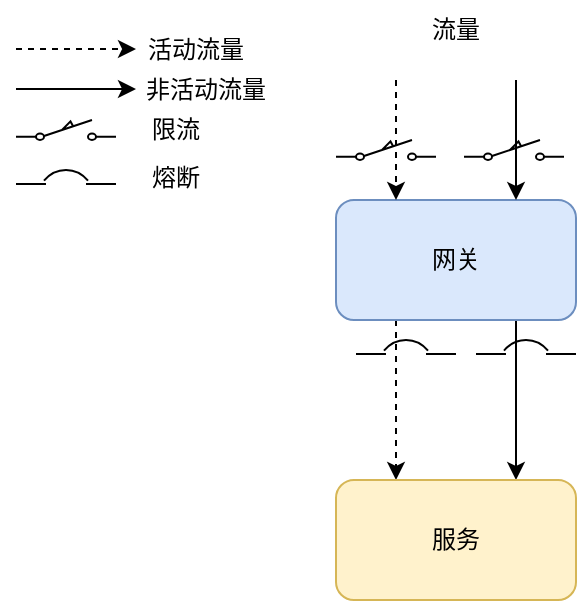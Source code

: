 <mxfile version="20.8.14" type="github">
  <diagram name="第 1 页" id="dETpvl7YbOIHGd4mTYvR">
    <mxGraphModel dx="1050" dy="581" grid="1" gridSize="10" guides="1" tooltips="1" connect="1" arrows="1" fold="1" page="1" pageScale="1" pageWidth="827" pageHeight="1169" math="0" shadow="0">
      <root>
        <mxCell id="0" />
        <mxCell id="1" parent="0" />
        <mxCell id="4rnODzFGi7fGPOygyib4-20" style="edgeStyle=orthogonalEdgeStyle;rounded=0;orthogonalLoop=1;jettySize=auto;html=1;entryX=0.25;entryY=0;entryDx=0;entryDy=0;exitX=0.25;exitY=1;exitDx=0;exitDy=0;dashed=1;" edge="1" parent="1" source="4rnODzFGi7fGPOygyib4-3" target="4rnODzFGi7fGPOygyib4-19">
          <mxGeometry relative="1" as="geometry" />
        </mxCell>
        <mxCell id="4rnODzFGi7fGPOygyib4-21" value="" style="edgeStyle=orthogonalEdgeStyle;rounded=0;orthogonalLoop=1;jettySize=auto;html=1;exitX=0.75;exitY=1;exitDx=0;exitDy=0;entryX=0.75;entryY=0;entryDx=0;entryDy=0;" edge="1" parent="1" source="4rnODzFGi7fGPOygyib4-3" target="4rnODzFGi7fGPOygyib4-19">
          <mxGeometry relative="1" as="geometry" />
        </mxCell>
        <mxCell id="4rnODzFGi7fGPOygyib4-3" value="网关" style="rounded=1;whiteSpace=wrap;html=1;fillColor=#dae8fc;strokeColor=#6c8ebf;" vertex="1" parent="1">
          <mxGeometry x="300" y="210" width="120" height="60" as="geometry" />
        </mxCell>
        <mxCell id="4rnODzFGi7fGPOygyib4-9" value="" style="endArrow=classic;html=1;rounded=0;entryX=0.25;entryY=0;entryDx=0;entryDy=0;startArrow=none;dashed=1;" edge="1" parent="1" target="4rnODzFGi7fGPOygyib4-3">
          <mxGeometry width="50" height="50" relative="1" as="geometry">
            <mxPoint x="330" y="150" as="sourcePoint" />
            <mxPoint x="370" y="130" as="targetPoint" />
          </mxGeometry>
        </mxCell>
        <mxCell id="4rnODzFGi7fGPOygyib4-10" value="流量" style="text;html=1;strokeColor=none;fillColor=none;align=center;verticalAlign=middle;whiteSpace=wrap;rounded=0;" vertex="1" parent="1">
          <mxGeometry x="330" y="110" width="60" height="30" as="geometry" />
        </mxCell>
        <mxCell id="4rnODzFGi7fGPOygyib4-13" value="" style="endArrow=classic;html=1;rounded=0;exitX=0.5;exitY=1;exitDx=0;exitDy=0;dashed=1;" edge="1" parent="1">
          <mxGeometry width="50" height="50" relative="1" as="geometry">
            <mxPoint x="140" y="134.5" as="sourcePoint" />
            <mxPoint x="200" y="134.5" as="targetPoint" />
          </mxGeometry>
        </mxCell>
        <mxCell id="4rnODzFGi7fGPOygyib4-14" value="活动流量" style="text;html=1;strokeColor=none;fillColor=none;align=center;verticalAlign=middle;whiteSpace=wrap;rounded=0;" vertex="1" parent="1">
          <mxGeometry x="200" y="120" width="60" height="30" as="geometry" />
        </mxCell>
        <mxCell id="4rnODzFGi7fGPOygyib4-15" value="" style="endArrow=classic;html=1;rounded=0;exitX=0.5;exitY=1;exitDx=0;exitDy=0;" edge="1" parent="1">
          <mxGeometry width="50" height="50" relative="1" as="geometry">
            <mxPoint x="140" y="154.5" as="sourcePoint" />
            <mxPoint x="200" y="154.5" as="targetPoint" />
          </mxGeometry>
        </mxCell>
        <mxCell id="4rnODzFGi7fGPOygyib4-16" value="非活动流量" style="text;html=1;strokeColor=none;fillColor=none;align=center;verticalAlign=middle;whiteSpace=wrap;rounded=0;" vertex="1" parent="1">
          <mxGeometry x="200" y="140" width="70" height="30" as="geometry" />
        </mxCell>
        <mxCell id="4rnODzFGi7fGPOygyib4-19" value="服务" style="rounded=1;whiteSpace=wrap;html=1;fillColor=#fff2cc;strokeColor=#d6b656;" vertex="1" parent="1">
          <mxGeometry x="300" y="350" width="120" height="60" as="geometry" />
        </mxCell>
        <mxCell id="4rnODzFGi7fGPOygyib4-22" value="" style="pointerEvents=1;verticalLabelPosition=bottom;shadow=0;dashed=0;align=center;html=1;verticalAlign=top;shape=mxgraph.electrical.electro-mechanical.limitSwitch2;elSwitchState=off;" vertex="1" parent="1">
          <mxGeometry x="300" y="180" width="50" height="10" as="geometry" />
        </mxCell>
        <mxCell id="4rnODzFGi7fGPOygyib4-24" value="" style="pointerEvents=1;verticalLabelPosition=bottom;shadow=0;dashed=0;align=center;html=1;verticalAlign=top;shape=mxgraph.electrical.electro-mechanical.limitSwitch2;elSwitchState=off;" vertex="1" parent="1">
          <mxGeometry x="364" y="180" width="50" height="10" as="geometry" />
        </mxCell>
        <mxCell id="4rnODzFGi7fGPOygyib4-26" value="" style="endArrow=classic;html=1;rounded=0;entryX=0.75;entryY=0;entryDx=0;entryDy=0;startArrow=none;" edge="1" parent="1" target="4rnODzFGi7fGPOygyib4-3">
          <mxGeometry width="50" height="50" relative="1" as="geometry">
            <mxPoint x="390" y="150" as="sourcePoint" />
            <mxPoint x="370" y="220" as="targetPoint" />
          </mxGeometry>
        </mxCell>
        <mxCell id="4rnODzFGi7fGPOygyib4-27" value="" style="pointerEvents=1;verticalLabelPosition=bottom;shadow=0;dashed=0;align=center;html=1;verticalAlign=top;shape=mxgraph.electrical.miscellaneous.circuit_breaker;" vertex="1" parent="1">
          <mxGeometry x="310" y="280" width="50" height="7" as="geometry" />
        </mxCell>
        <mxCell id="4rnODzFGi7fGPOygyib4-30" value="" style="pointerEvents=1;verticalLabelPosition=bottom;shadow=0;dashed=0;align=center;html=1;verticalAlign=top;shape=mxgraph.electrical.miscellaneous.circuit_breaker;" vertex="1" parent="1">
          <mxGeometry x="370" y="280" width="50" height="7" as="geometry" />
        </mxCell>
        <mxCell id="4rnODzFGi7fGPOygyib4-31" value="" style="pointerEvents=1;verticalLabelPosition=bottom;shadow=0;dashed=0;align=center;html=1;verticalAlign=top;shape=mxgraph.electrical.electro-mechanical.limitSwitch2;elSwitchState=off;" vertex="1" parent="1">
          <mxGeometry x="140" y="170" width="50" height="10" as="geometry" />
        </mxCell>
        <mxCell id="4rnODzFGi7fGPOygyib4-32" value="" style="pointerEvents=1;verticalLabelPosition=bottom;shadow=0;dashed=0;align=center;html=1;verticalAlign=top;shape=mxgraph.electrical.miscellaneous.circuit_breaker;" vertex="1" parent="1">
          <mxGeometry x="140" y="195" width="50" height="7" as="geometry" />
        </mxCell>
        <mxCell id="4rnODzFGi7fGPOygyib4-33" value="限流" style="text;html=1;strokeColor=none;fillColor=none;align=center;verticalAlign=middle;whiteSpace=wrap;rounded=0;" vertex="1" parent="1">
          <mxGeometry x="200" y="160" width="40" height="30" as="geometry" />
        </mxCell>
        <mxCell id="4rnODzFGi7fGPOygyib4-35" value="熔断" style="text;html=1;strokeColor=none;fillColor=none;align=center;verticalAlign=middle;whiteSpace=wrap;rounded=0;" vertex="1" parent="1">
          <mxGeometry x="200" y="183.5" width="40" height="30" as="geometry" />
        </mxCell>
      </root>
    </mxGraphModel>
  </diagram>
</mxfile>
